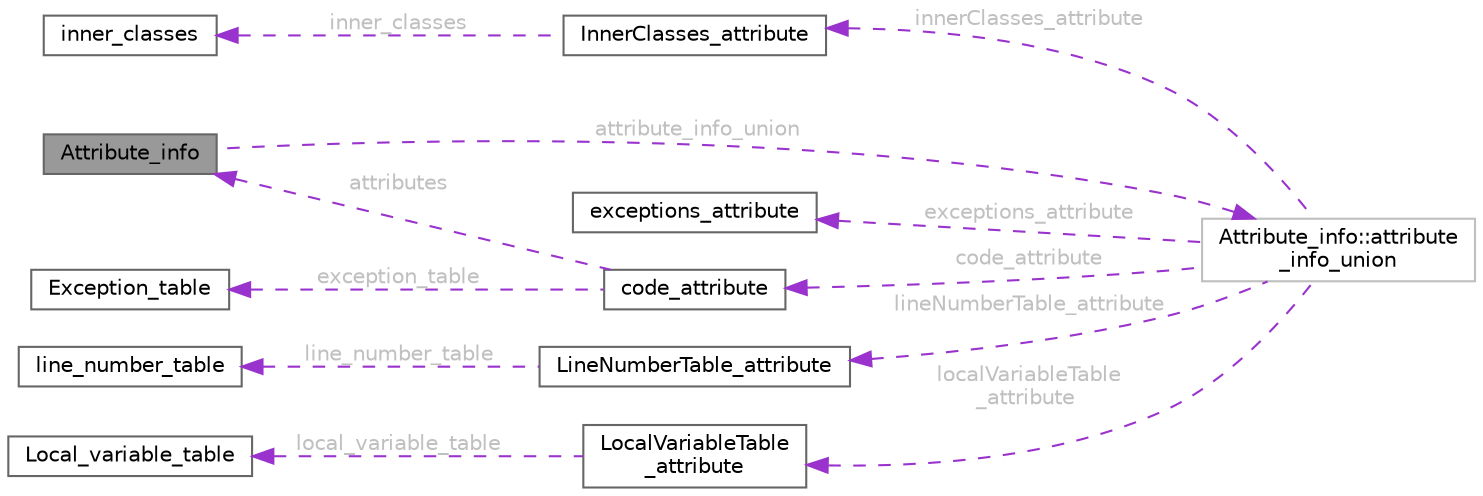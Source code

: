 digraph "Attribute_info"
{
 // LATEX_PDF_SIZE
  bgcolor="transparent";
  edge [fontname=Helvetica,fontsize=10,labelfontname=Helvetica,labelfontsize=10];
  node [fontname=Helvetica,fontsize=10,shape=box,height=0.2,width=0.4];
  rankdir="LR";
  Node1 [id="Node000001",label="Attribute_info",height=0.2,width=0.4,color="gray40", fillcolor="grey60", style="filled", fontcolor="black",tooltip="Struct para a definição do attribute info."];
  Node2 -> Node1 [id="edge1_Node000001_Node000002",dir="back",color="darkorchid3",style="dashed",tooltip=" ",label=" attribute_info_union",fontcolor="grey" ];
  Node2 [id="Node000002",label="Attribute_info::attribute\l_info_union",height=0.2,width=0.4,color="grey75", fillcolor="white", style="filled",URL="$unionAttribute__info_1_1attribute__info__union.html",tooltip=" "];
  Node3 -> Node2 [id="edge2_Node000002_Node000003",dir="back",color="darkorchid3",style="dashed",tooltip=" ",label=" code_attribute",fontcolor="grey" ];
  Node3 [id="Node000003",label="code_attribute",height=0.2,width=0.4,color="gray40", fillcolor="white", style="filled",URL="$structcode__attribute.html",tooltip="Struct para a definição do code attribute."];
  Node4 -> Node3 [id="edge3_Node000003_Node000004",dir="back",color="darkorchid3",style="dashed",tooltip=" ",label=" exception_table",fontcolor="grey" ];
  Node4 [id="Node000004",label="Exception_table",height=0.2,width=0.4,color="gray40", fillcolor="white", style="filled",URL="$structException__table.html",tooltip="Struct para a definição da exception table."];
  Node1 -> Node3 [id="edge4_Node000003_Node000001",dir="back",color="darkorchid3",style="dashed",tooltip=" ",label=" attributes",fontcolor="grey" ];
  Node5 -> Node2 [id="edge5_Node000002_Node000005",dir="back",color="darkorchid3",style="dashed",tooltip=" ",label=" exceptions_attribute",fontcolor="grey" ];
  Node5 [id="Node000005",label="exceptions_attribute",height=0.2,width=0.4,color="gray40", fillcolor="white", style="filled",URL="$structexceptions__attribute.html",tooltip="Struct para a definição dos exceptions attribute."];
  Node6 -> Node2 [id="edge6_Node000002_Node000006",dir="back",color="darkorchid3",style="dashed",tooltip=" ",label=" innerClasses_attribute",fontcolor="grey" ];
  Node6 [id="Node000006",label="InnerClasses_attribute",height=0.2,width=0.4,color="gray40", fillcolor="white", style="filled",URL="$structInnerClasses__attribute.html",tooltip="Struct para a definição das inner classes attribute."];
  Node7 -> Node6 [id="edge7_Node000006_Node000007",dir="back",color="darkorchid3",style="dashed",tooltip=" ",label=" inner_classes",fontcolor="grey" ];
  Node7 [id="Node000007",label="inner_classes",height=0.2,width=0.4,color="gray40", fillcolor="white", style="filled",URL="$structinner__classes.html",tooltip="Struct para a definição das inner classes."];
  Node8 -> Node2 [id="edge8_Node000002_Node000008",dir="back",color="darkorchid3",style="dashed",tooltip=" ",label=" lineNumberTable_attribute",fontcolor="grey" ];
  Node8 [id="Node000008",label="LineNumberTable_attribute",height=0.2,width=0.4,color="gray40", fillcolor="white", style="filled",URL="$structLineNumberTable__attribute.html",tooltip="Struct para a definição da line number table attribute."];
  Node9 -> Node8 [id="edge9_Node000008_Node000009",dir="back",color="darkorchid3",style="dashed",tooltip=" ",label=" line_number_table",fontcolor="grey" ];
  Node9 [id="Node000009",label="line_number_table",height=0.2,width=0.4,color="gray40", fillcolor="white", style="filled",URL="$structline__number__table.html",tooltip="Struct para a definição da line number table."];
  Node10 -> Node2 [id="edge10_Node000002_Node000010",dir="back",color="darkorchid3",style="dashed",tooltip=" ",label=" localVariableTable\l_attribute",fontcolor="grey" ];
  Node10 [id="Node000010",label="LocalVariableTable\l_attribute",height=0.2,width=0.4,color="gray40", fillcolor="white", style="filled",URL="$structLocalVariableTable__attribute.html",tooltip="Struct para a definição da local variable table attribute."];
  Node11 -> Node10 [id="edge11_Node000010_Node000011",dir="back",color="darkorchid3",style="dashed",tooltip=" ",label=" local_variable_table",fontcolor="grey" ];
  Node11 [id="Node000011",label="Local_variable_table",height=0.2,width=0.4,color="gray40", fillcolor="white", style="filled",URL="$structLocal__variable__table.html",tooltip="Struct para a definição da local variable table."];
}
